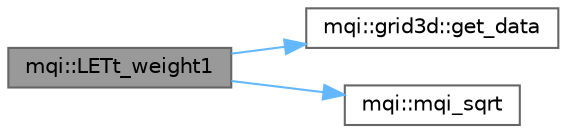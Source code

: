 digraph "mqi::LETt_weight1"
{
 // LATEX_PDF_SIZE
  bgcolor="transparent";
  edge [fontname=Helvetica,fontsize=10,labelfontname=Helvetica,labelfontsize=10];
  node [fontname=Helvetica,fontsize=10,shape=box,height=0.2,width=0.4];
  rankdir="LR";
  Node1 [id="Node000001",label="mqi::LETt_weight1",height=0.2,width=0.4,color="gray40", fillcolor="grey60", style="filled", fontcolor="black",tooltip="Calculates the track-weighted LET (LETt)."];
  Node1 -> Node2 [id="edge1_Node000001_Node000002",color="steelblue1",style="solid",tooltip=" "];
  Node2 [id="Node000002",label="mqi::grid3d::get_data",height=0.2,width=0.4,color="grey40", fillcolor="white", style="filled",URL="$classmqi_1_1grid3d.html#aba5c88c21de4944b3d8ca112225adf98",tooltip="Gets a pointer to the grid's internal data array."];
  Node1 -> Node3 [id="edge2_Node000001_Node000003",color="steelblue1",style="solid",tooltip=" "];
  Node3 [id="Node000003",label="mqi::mqi_sqrt",height=0.2,width=0.4,color="grey40", fillcolor="white", style="filled",URL="$namespacemqi.html#aef88923de451fcfef0ae37638919075f",tooltip="Calculates the square root. Wrapper for sqrt (double) or sqrtf (float)."];
}
